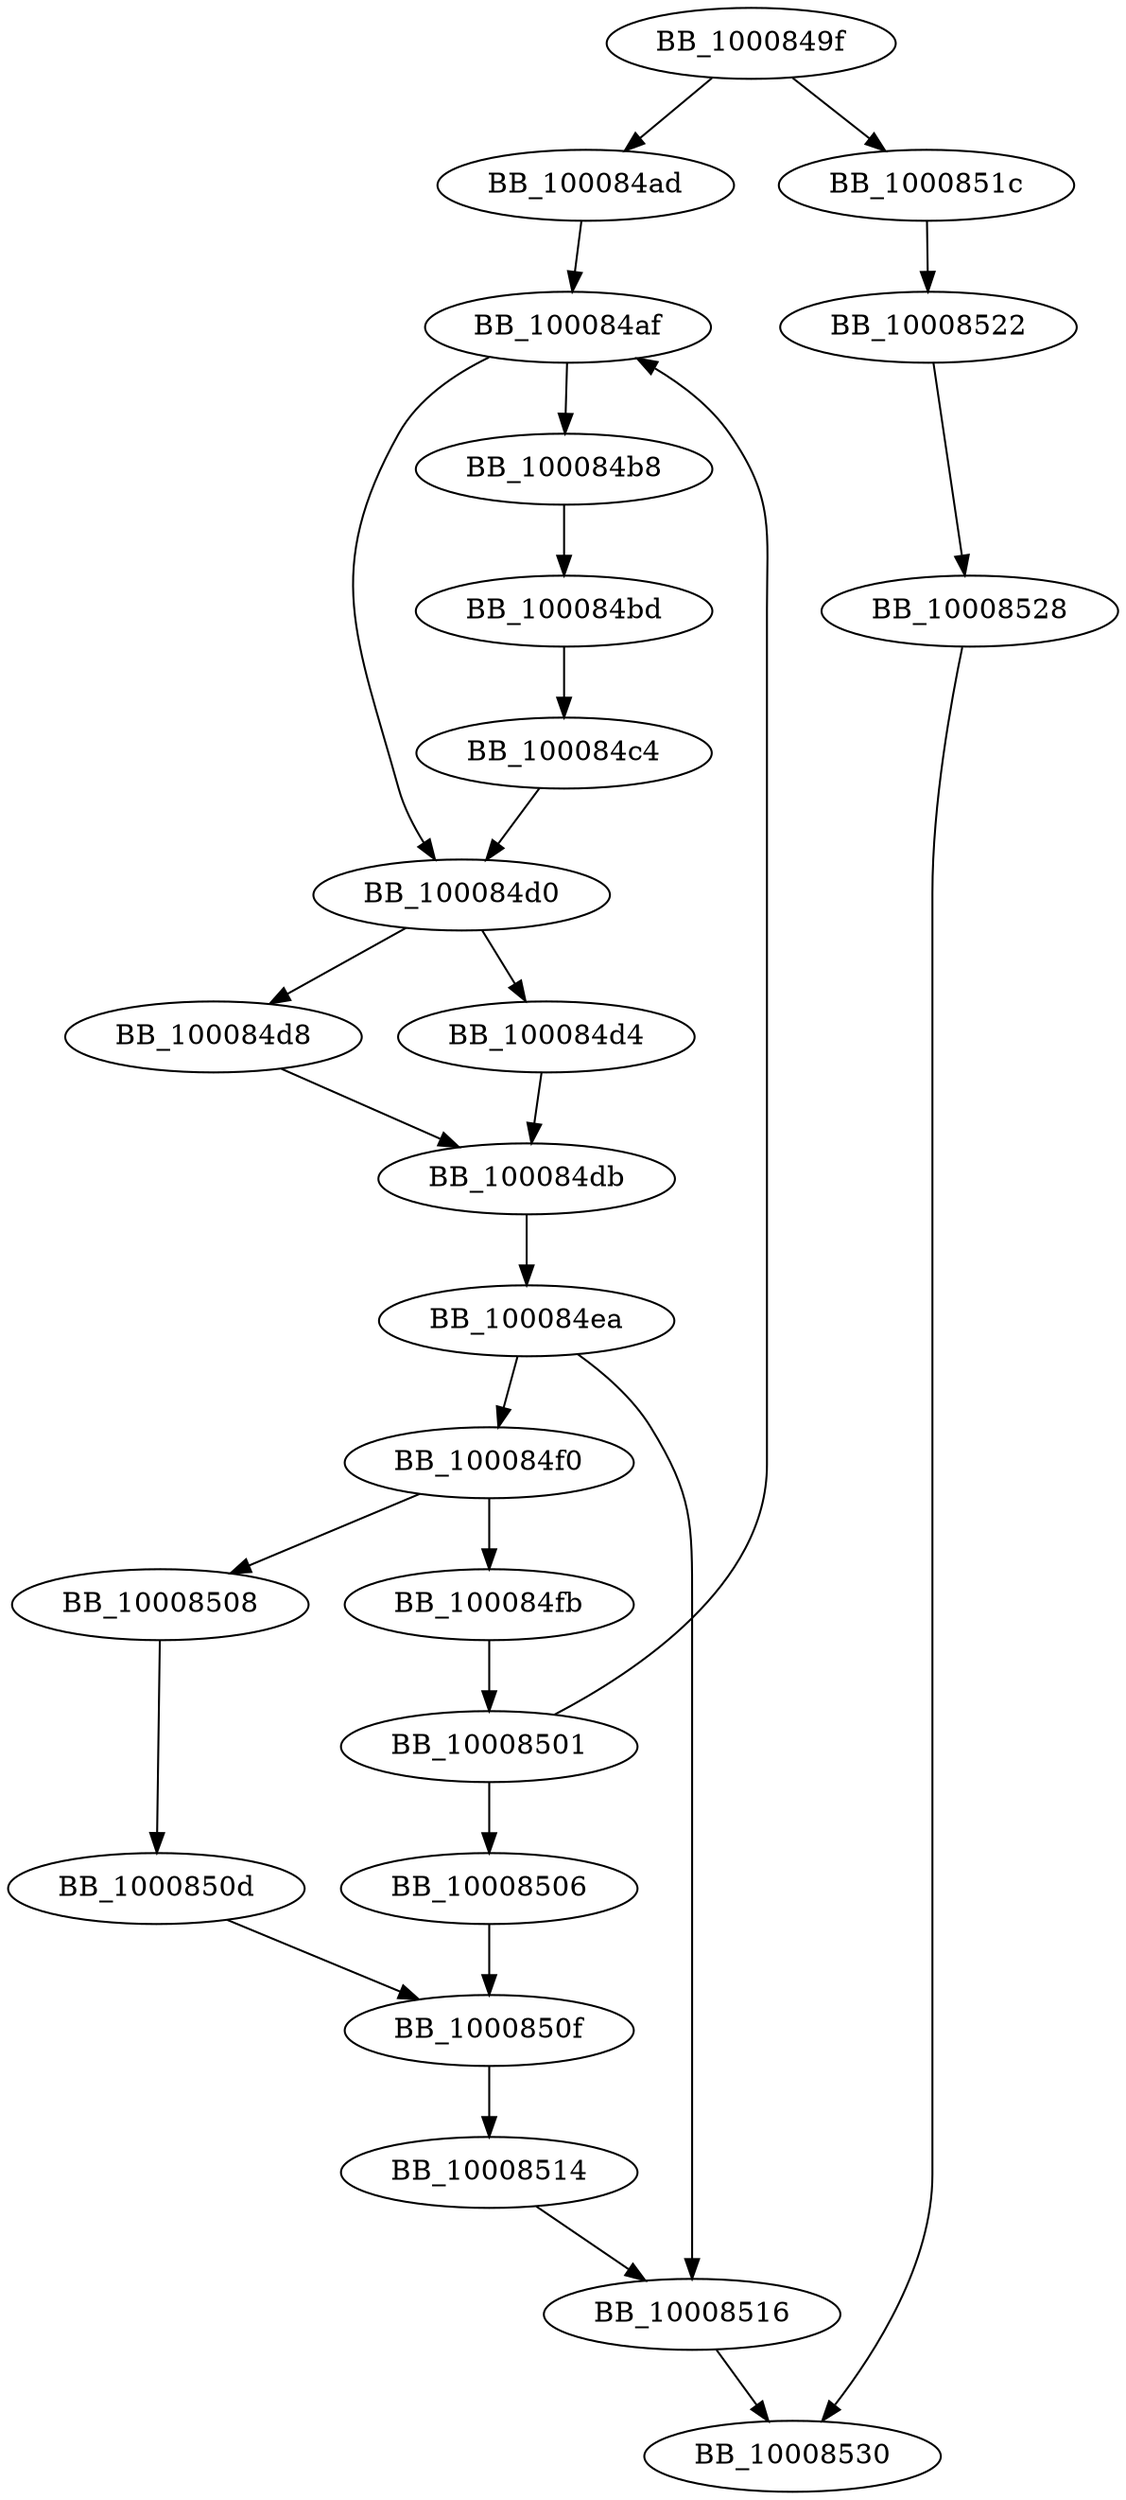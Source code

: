 DiGraph _malloc{
BB_1000849f->BB_100084ad
BB_1000849f->BB_1000851c
BB_100084ad->BB_100084af
BB_100084af->BB_100084b8
BB_100084af->BB_100084d0
BB_100084b8->BB_100084bd
BB_100084bd->BB_100084c4
BB_100084c4->BB_100084d0
BB_100084d0->BB_100084d4
BB_100084d0->BB_100084d8
BB_100084d4->BB_100084db
BB_100084d8->BB_100084db
BB_100084db->BB_100084ea
BB_100084ea->BB_100084f0
BB_100084ea->BB_10008516
BB_100084f0->BB_100084fb
BB_100084f0->BB_10008508
BB_100084fb->BB_10008501
BB_10008501->BB_100084af
BB_10008501->BB_10008506
BB_10008506->BB_1000850f
BB_10008508->BB_1000850d
BB_1000850d->BB_1000850f
BB_1000850f->BB_10008514
BB_10008514->BB_10008516
BB_10008516->BB_10008530
BB_1000851c->BB_10008522
BB_10008522->BB_10008528
BB_10008528->BB_10008530
}
